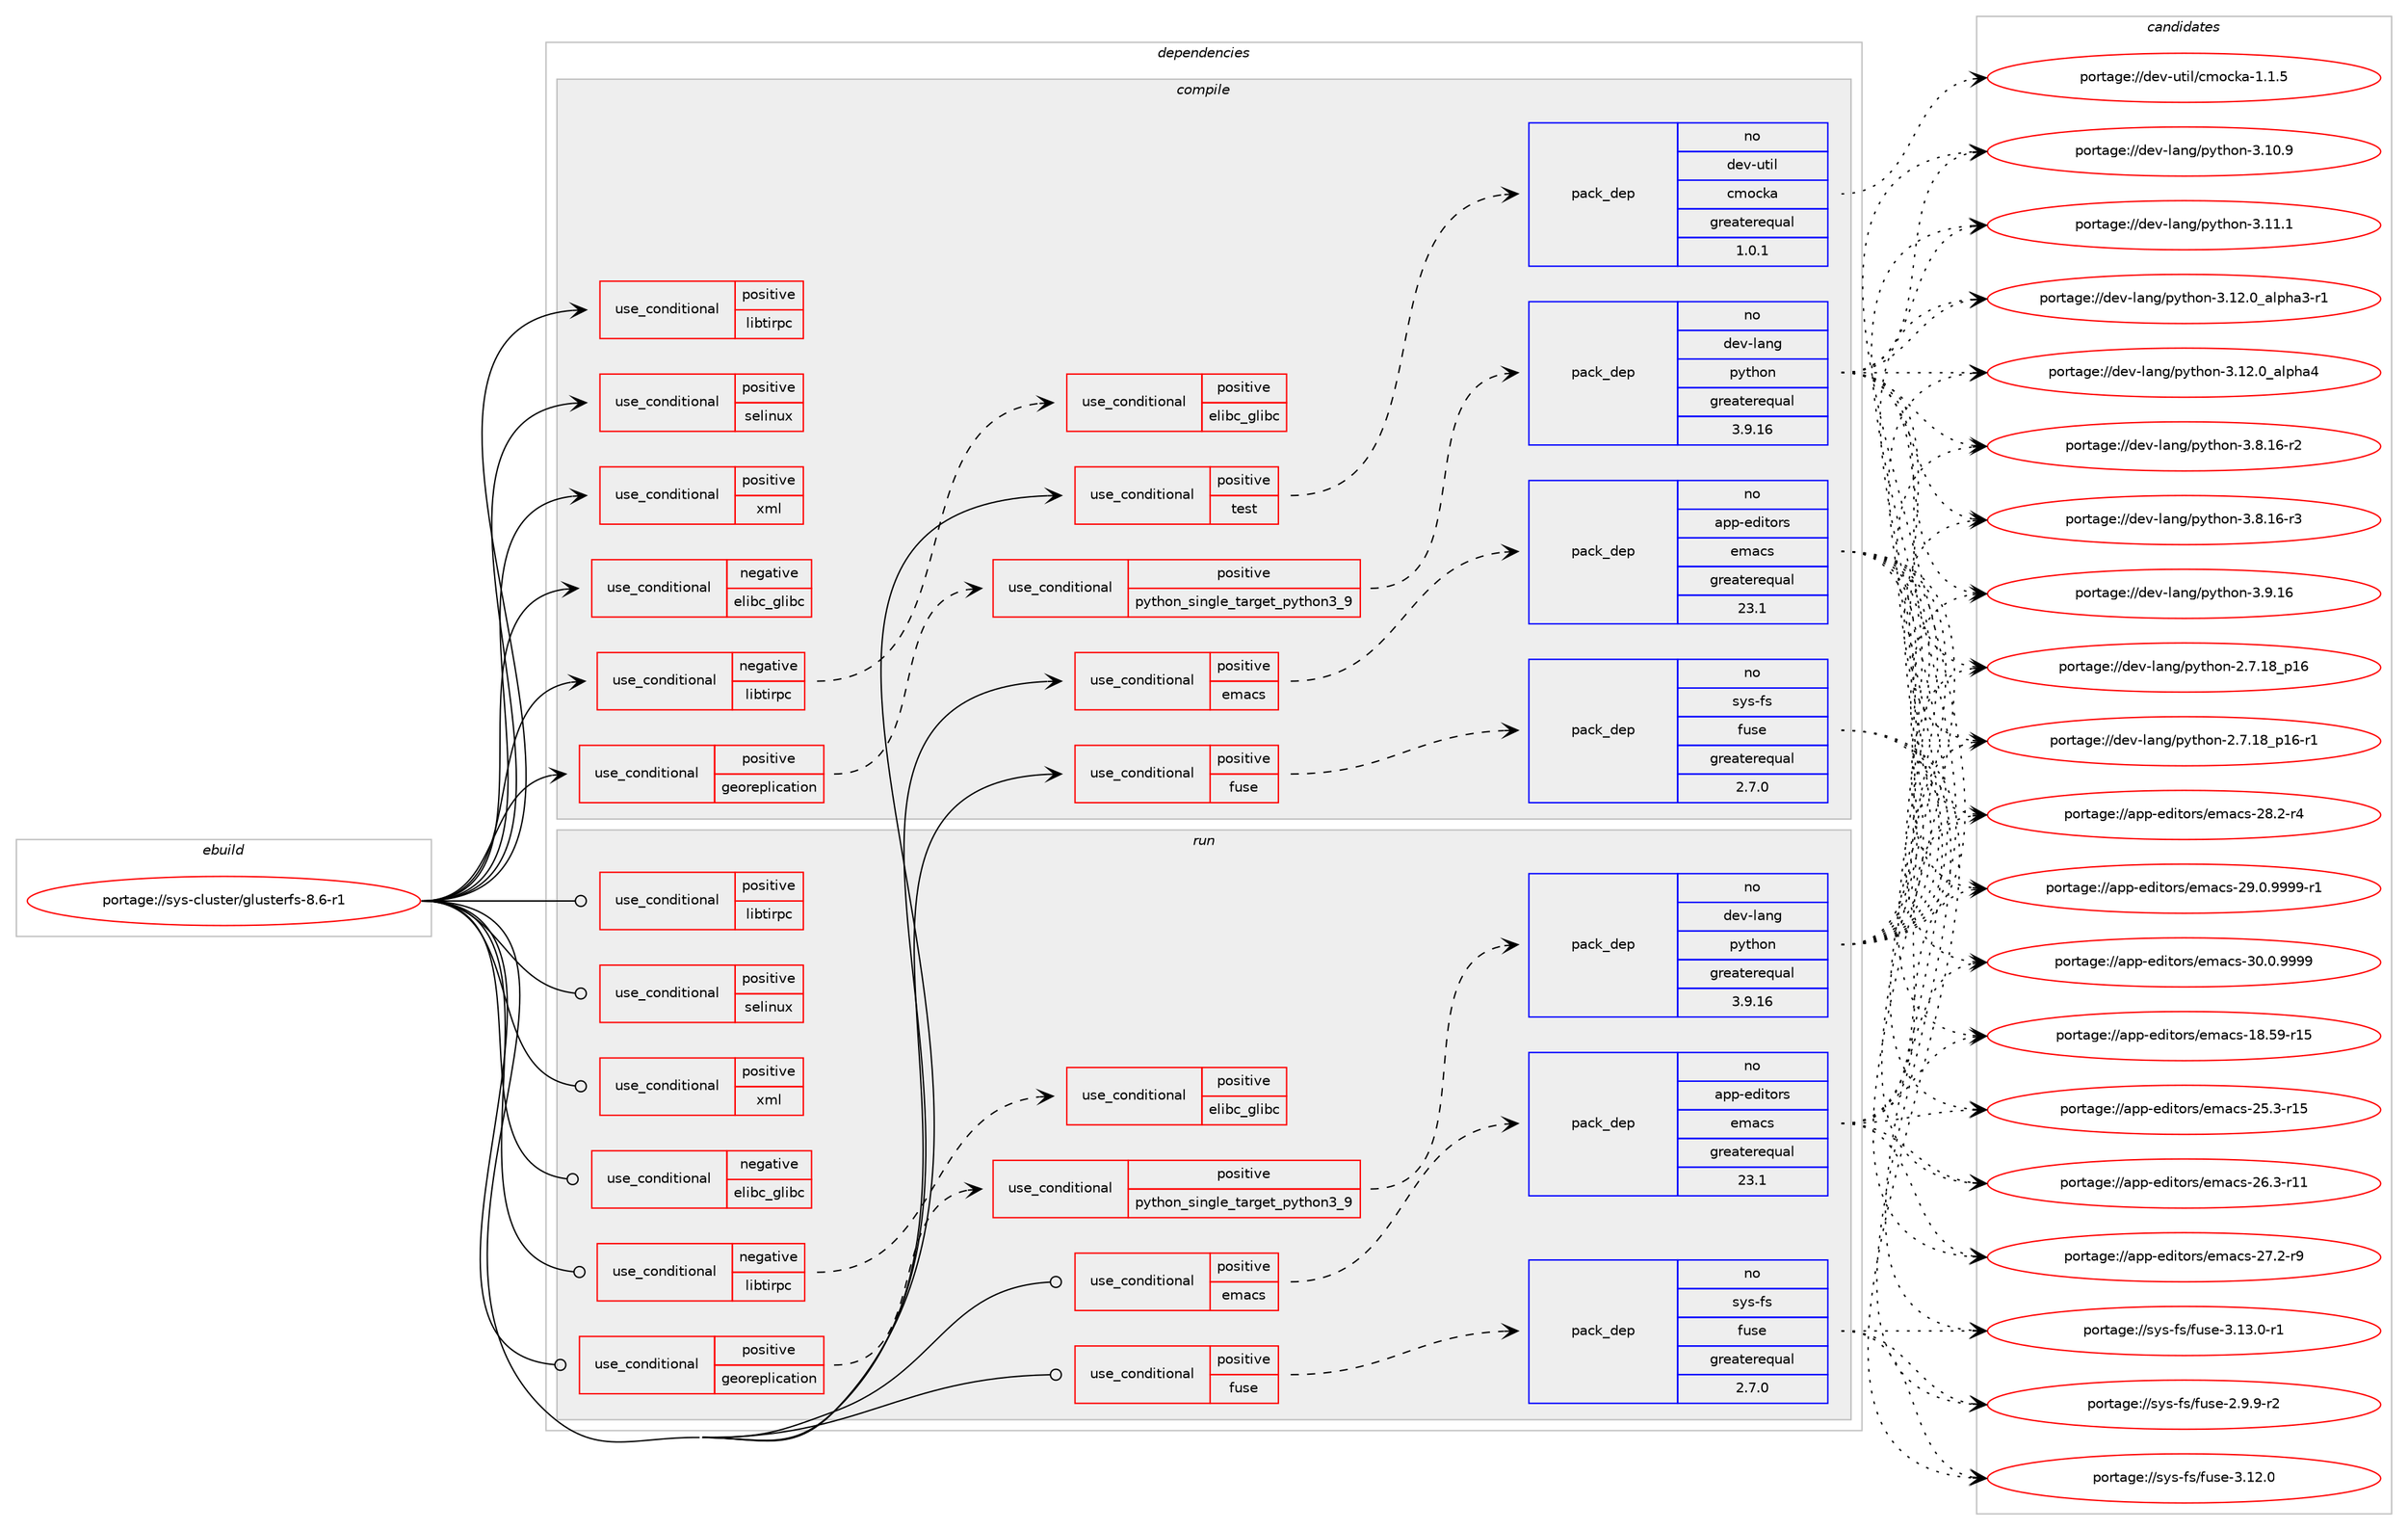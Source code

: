 digraph prolog {

# *************
# Graph options
# *************

newrank=true;
concentrate=true;
compound=true;
graph [rankdir=LR,fontname=Helvetica,fontsize=10,ranksep=1.5];#, ranksep=2.5, nodesep=0.2];
edge  [arrowhead=vee];
node  [fontname=Helvetica,fontsize=10];

# **********
# The ebuild
# **********

subgraph cluster_leftcol {
color=gray;
rank=same;
label=<<i>ebuild</i>>;
id [label="portage://sys-cluster/glusterfs-8.6-r1", color=red, width=4, href="../sys-cluster/glusterfs-8.6-r1.svg"];
}

# ****************
# The dependencies
# ****************

subgraph cluster_midcol {
color=gray;
label=<<i>dependencies</i>>;
subgraph cluster_compile {
fillcolor="#eeeeee";
style=filled;
label=<<i>compile</i>>;
subgraph cond4301 {
dependency6474 [label=<<TABLE BORDER="0" CELLBORDER="1" CELLSPACING="0" CELLPADDING="4"><TR><TD ROWSPAN="3" CELLPADDING="10">use_conditional</TD></TR><TR><TD>negative</TD></TR><TR><TD>elibc_glibc</TD></TR></TABLE>>, shape=none, color=red];
# *** BEGIN UNKNOWN DEPENDENCY TYPE (TODO) ***
# dependency6474 -> package_dependency(portage://sys-cluster/glusterfs-8.6-r1,install,no,sys-libs,argp-standalone,none,[,,],[],[])
# *** END UNKNOWN DEPENDENCY TYPE (TODO) ***

}
id:e -> dependency6474:w [weight=20,style="solid",arrowhead="vee"];
subgraph cond4302 {
dependency6475 [label=<<TABLE BORDER="0" CELLBORDER="1" CELLSPACING="0" CELLPADDING="4"><TR><TD ROWSPAN="3" CELLPADDING="10">use_conditional</TD></TR><TR><TD>negative</TD></TR><TR><TD>libtirpc</TD></TR></TABLE>>, shape=none, color=red];
subgraph cond4303 {
dependency6476 [label=<<TABLE BORDER="0" CELLBORDER="1" CELLSPACING="0" CELLPADDING="4"><TR><TD ROWSPAN="3" CELLPADDING="10">use_conditional</TD></TR><TR><TD>positive</TD></TR><TR><TD>elibc_glibc</TD></TR></TABLE>>, shape=none, color=red];
# *** BEGIN UNKNOWN DEPENDENCY TYPE (TODO) ***
# dependency6476 -> package_dependency(portage://sys-cluster/glusterfs-8.6-r1,install,no,sys-libs,glibc,none,[,,],[],[use(enable(rpc),negative)])
# *** END UNKNOWN DEPENDENCY TYPE (TODO) ***

}
dependency6475:e -> dependency6476:w [weight=20,style="dashed",arrowhead="vee"];
}
id:e -> dependency6475:w [weight=20,style="solid",arrowhead="vee"];
subgraph cond4304 {
dependency6477 [label=<<TABLE BORDER="0" CELLBORDER="1" CELLSPACING="0" CELLPADDING="4"><TR><TD ROWSPAN="3" CELLPADDING="10">use_conditional</TD></TR><TR><TD>positive</TD></TR><TR><TD>emacs</TD></TR></TABLE>>, shape=none, color=red];
subgraph pack2114 {
dependency6478 [label=<<TABLE BORDER="0" CELLBORDER="1" CELLSPACING="0" CELLPADDING="4" WIDTH="220"><TR><TD ROWSPAN="6" CELLPADDING="30">pack_dep</TD></TR><TR><TD WIDTH="110">no</TD></TR><TR><TD>app-editors</TD></TR><TR><TD>emacs</TD></TR><TR><TD>greaterequal</TD></TR><TR><TD>23.1</TD></TR></TABLE>>, shape=none, color=blue];
}
dependency6477:e -> dependency6478:w [weight=20,style="dashed",arrowhead="vee"];
}
id:e -> dependency6477:w [weight=20,style="solid",arrowhead="vee"];
subgraph cond4305 {
dependency6479 [label=<<TABLE BORDER="0" CELLBORDER="1" CELLSPACING="0" CELLPADDING="4"><TR><TD ROWSPAN="3" CELLPADDING="10">use_conditional</TD></TR><TR><TD>positive</TD></TR><TR><TD>fuse</TD></TR></TABLE>>, shape=none, color=red];
subgraph pack2115 {
dependency6480 [label=<<TABLE BORDER="0" CELLBORDER="1" CELLSPACING="0" CELLPADDING="4" WIDTH="220"><TR><TD ROWSPAN="6" CELLPADDING="30">pack_dep</TD></TR><TR><TD WIDTH="110">no</TD></TR><TR><TD>sys-fs</TD></TR><TR><TD>fuse</TD></TR><TR><TD>greaterequal</TD></TR><TR><TD>2.7.0</TD></TR></TABLE>>, shape=none, color=blue];
}
dependency6479:e -> dependency6480:w [weight=20,style="dashed",arrowhead="vee"];
}
id:e -> dependency6479:w [weight=20,style="solid",arrowhead="vee"];
subgraph cond4306 {
dependency6481 [label=<<TABLE BORDER="0" CELLBORDER="1" CELLSPACING="0" CELLPADDING="4"><TR><TD ROWSPAN="3" CELLPADDING="10">use_conditional</TD></TR><TR><TD>positive</TD></TR><TR><TD>georeplication</TD></TR></TABLE>>, shape=none, color=red];
subgraph cond4307 {
dependency6482 [label=<<TABLE BORDER="0" CELLBORDER="1" CELLSPACING="0" CELLPADDING="4"><TR><TD ROWSPAN="3" CELLPADDING="10">use_conditional</TD></TR><TR><TD>positive</TD></TR><TR><TD>python_single_target_python3_9</TD></TR></TABLE>>, shape=none, color=red];
subgraph pack2116 {
dependency6483 [label=<<TABLE BORDER="0" CELLBORDER="1" CELLSPACING="0" CELLPADDING="4" WIDTH="220"><TR><TD ROWSPAN="6" CELLPADDING="30">pack_dep</TD></TR><TR><TD WIDTH="110">no</TD></TR><TR><TD>dev-lang</TD></TR><TR><TD>python</TD></TR><TR><TD>greaterequal</TD></TR><TR><TD>3.9.16</TD></TR></TABLE>>, shape=none, color=blue];
}
dependency6482:e -> dependency6483:w [weight=20,style="dashed",arrowhead="vee"];
}
dependency6481:e -> dependency6482:w [weight=20,style="dashed",arrowhead="vee"];
}
id:e -> dependency6481:w [weight=20,style="solid",arrowhead="vee"];
subgraph cond4308 {
dependency6484 [label=<<TABLE BORDER="0" CELLBORDER="1" CELLSPACING="0" CELLPADDING="4"><TR><TD ROWSPAN="3" CELLPADDING="10">use_conditional</TD></TR><TR><TD>positive</TD></TR><TR><TD>libtirpc</TD></TR></TABLE>>, shape=none, color=red];
# *** BEGIN UNKNOWN DEPENDENCY TYPE (TODO) ***
# dependency6484 -> package_dependency(portage://sys-cluster/glusterfs-8.6-r1,install,no,net-libs,libtirpc,none,[,,],any_same_slot,[])
# *** END UNKNOWN DEPENDENCY TYPE (TODO) ***

}
id:e -> dependency6484:w [weight=20,style="solid",arrowhead="vee"];
subgraph cond4309 {
dependency6485 [label=<<TABLE BORDER="0" CELLBORDER="1" CELLSPACING="0" CELLPADDING="4"><TR><TD ROWSPAN="3" CELLPADDING="10">use_conditional</TD></TR><TR><TD>positive</TD></TR><TR><TD>selinux</TD></TR></TABLE>>, shape=none, color=red];
# *** BEGIN UNKNOWN DEPENDENCY TYPE (TODO) ***
# dependency6485 -> package_dependency(portage://sys-cluster/glusterfs-8.6-r1,install,no,sec-policy,selinux-glusterfs,none,[,,],[],[])
# *** END UNKNOWN DEPENDENCY TYPE (TODO) ***

}
id:e -> dependency6485:w [weight=20,style="solid",arrowhead="vee"];
subgraph cond4310 {
dependency6486 [label=<<TABLE BORDER="0" CELLBORDER="1" CELLSPACING="0" CELLPADDING="4"><TR><TD ROWSPAN="3" CELLPADDING="10">use_conditional</TD></TR><TR><TD>positive</TD></TR><TR><TD>test</TD></TR></TABLE>>, shape=none, color=red];
subgraph pack2117 {
dependency6487 [label=<<TABLE BORDER="0" CELLBORDER="1" CELLSPACING="0" CELLPADDING="4" WIDTH="220"><TR><TD ROWSPAN="6" CELLPADDING="30">pack_dep</TD></TR><TR><TD WIDTH="110">no</TD></TR><TR><TD>dev-util</TD></TR><TR><TD>cmocka</TD></TR><TR><TD>greaterequal</TD></TR><TR><TD>1.0.1</TD></TR></TABLE>>, shape=none, color=blue];
}
dependency6486:e -> dependency6487:w [weight=20,style="dashed",arrowhead="vee"];
# *** BEGIN UNKNOWN DEPENDENCY TYPE (TODO) ***
# dependency6486 -> package_dependency(portage://sys-cluster/glusterfs-8.6-r1,install,no,app-benchmarks,dbench,none,[,,],[],[])
# *** END UNKNOWN DEPENDENCY TYPE (TODO) ***

# *** BEGIN UNKNOWN DEPENDENCY TYPE (TODO) ***
# dependency6486 -> package_dependency(portage://sys-cluster/glusterfs-8.6-r1,install,no,dev-vcs,git,none,[,,],[],[])
# *** END UNKNOWN DEPENDENCY TYPE (TODO) ***

# *** BEGIN UNKNOWN DEPENDENCY TYPE (TODO) ***
# dependency6486 -> package_dependency(portage://sys-cluster/glusterfs-8.6-r1,install,no,net-fs,nfs-utils,none,[,,],[],[])
# *** END UNKNOWN DEPENDENCY TYPE (TODO) ***

# *** BEGIN UNKNOWN DEPENDENCY TYPE (TODO) ***
# dependency6486 -> package_dependency(portage://sys-cluster/glusterfs-8.6-r1,install,no,virtual,perl-Test-Harness,none,[,,],[],[])
# *** END UNKNOWN DEPENDENCY TYPE (TODO) ***

# *** BEGIN UNKNOWN DEPENDENCY TYPE (TODO) ***
# dependency6486 -> package_dependency(portage://sys-cluster/glusterfs-8.6-r1,install,no,dev-libs,yajl,none,[,,],[],[])
# *** END UNKNOWN DEPENDENCY TYPE (TODO) ***

# *** BEGIN UNKNOWN DEPENDENCY TYPE (TODO) ***
# dependency6486 -> package_dependency(portage://sys-cluster/glusterfs-8.6-r1,install,no,sys-fs,xfsprogs,none,[,,],[],[])
# *** END UNKNOWN DEPENDENCY TYPE (TODO) ***

# *** BEGIN UNKNOWN DEPENDENCY TYPE (TODO) ***
# dependency6486 -> package_dependency(portage://sys-cluster/glusterfs-8.6-r1,install,no,sys-apps,attr,none,[,,],[],[])
# *** END UNKNOWN DEPENDENCY TYPE (TODO) ***

}
id:e -> dependency6486:w [weight=20,style="solid",arrowhead="vee"];
subgraph cond4311 {
dependency6488 [label=<<TABLE BORDER="0" CELLBORDER="1" CELLSPACING="0" CELLPADDING="4"><TR><TD ROWSPAN="3" CELLPADDING="10">use_conditional</TD></TR><TR><TD>positive</TD></TR><TR><TD>xml</TD></TR></TABLE>>, shape=none, color=red];
# *** BEGIN UNKNOWN DEPENDENCY TYPE (TODO) ***
# dependency6488 -> package_dependency(portage://sys-cluster/glusterfs-8.6-r1,install,no,dev-libs,libxml2,none,[,,],[],[])
# *** END UNKNOWN DEPENDENCY TYPE (TODO) ***

}
id:e -> dependency6488:w [weight=20,style="solid",arrowhead="vee"];
# *** BEGIN UNKNOWN DEPENDENCY TYPE (TODO) ***
# id -> package_dependency(portage://sys-cluster/glusterfs-8.6-r1,install,no,acct-group,gluster,none,[,,],[],[])
# *** END UNKNOWN DEPENDENCY TYPE (TODO) ***

# *** BEGIN UNKNOWN DEPENDENCY TYPE (TODO) ***
# id -> package_dependency(portage://sys-cluster/glusterfs-8.6-r1,install,no,acct-user,gluster,none,[,,],[],[])
# *** END UNKNOWN DEPENDENCY TYPE (TODO) ***

# *** BEGIN UNKNOWN DEPENDENCY TYPE (TODO) ***
# id -> package_dependency(portage://sys-cluster/glusterfs-8.6-r1,install,no,dev-libs,libaio,none,[,,],[],[])
# *** END UNKNOWN DEPENDENCY TYPE (TODO) ***

# *** BEGIN UNKNOWN DEPENDENCY TYPE (TODO) ***
# id -> package_dependency(portage://sys-cluster/glusterfs-8.6-r1,install,no,dev-libs,openssl,none,[,,],any_same_slot,[use(disable(bindist),negative)])
# *** END UNKNOWN DEPENDENCY TYPE (TODO) ***

# *** BEGIN UNKNOWN DEPENDENCY TYPE (TODO) ***
# id -> package_dependency(portage://sys-cluster/glusterfs-8.6-r1,install,no,dev-libs,userspace-rcu,none,[,,],any_same_slot,[])
# *** END UNKNOWN DEPENDENCY TYPE (TODO) ***

# *** BEGIN UNKNOWN DEPENDENCY TYPE (TODO) ***
# id -> package_dependency(portage://sys-cluster/glusterfs-8.6-r1,install,no,net-libs,rpcsvc-proto,none,[,,],[],[])
# *** END UNKNOWN DEPENDENCY TYPE (TODO) ***

# *** BEGIN UNKNOWN DEPENDENCY TYPE (TODO) ***
# id -> package_dependency(portage://sys-cluster/glusterfs-8.6-r1,install,no,sys-apps,util-linux,none,[,,],[],[])
# *** END UNKNOWN DEPENDENCY TYPE (TODO) ***

# *** BEGIN UNKNOWN DEPENDENCY TYPE (TODO) ***
# id -> package_dependency(portage://sys-cluster/glusterfs-8.6-r1,install,no,sys-devel,bison,none,[,,],[],[])
# *** END UNKNOWN DEPENDENCY TYPE (TODO) ***

# *** BEGIN UNKNOWN DEPENDENCY TYPE (TODO) ***
# id -> package_dependency(portage://sys-cluster/glusterfs-8.6-r1,install,no,sys-devel,flex,none,[,,],[],[])
# *** END UNKNOWN DEPENDENCY TYPE (TODO) ***

# *** BEGIN UNKNOWN DEPENDENCY TYPE (TODO) ***
# id -> package_dependency(portage://sys-cluster/glusterfs-8.6-r1,install,no,sys-libs,readline,none,[,,],any_same_slot,[])
# *** END UNKNOWN DEPENDENCY TYPE (TODO) ***

# *** BEGIN UNKNOWN DEPENDENCY TYPE (TODO) ***
# id -> package_dependency(portage://sys-cluster/glusterfs-8.6-r1,install,no,virtual,acl,none,[,,],[],[])
# *** END UNKNOWN DEPENDENCY TYPE (TODO) ***

}
subgraph cluster_compileandrun {
fillcolor="#eeeeee";
style=filled;
label=<<i>compile and run</i>>;
}
subgraph cluster_run {
fillcolor="#eeeeee";
style=filled;
label=<<i>run</i>>;
subgraph cond4312 {
dependency6489 [label=<<TABLE BORDER="0" CELLBORDER="1" CELLSPACING="0" CELLPADDING="4"><TR><TD ROWSPAN="3" CELLPADDING="10">use_conditional</TD></TR><TR><TD>negative</TD></TR><TR><TD>elibc_glibc</TD></TR></TABLE>>, shape=none, color=red];
# *** BEGIN UNKNOWN DEPENDENCY TYPE (TODO) ***
# dependency6489 -> package_dependency(portage://sys-cluster/glusterfs-8.6-r1,run,no,sys-libs,argp-standalone,none,[,,],[],[])
# *** END UNKNOWN DEPENDENCY TYPE (TODO) ***

}
id:e -> dependency6489:w [weight=20,style="solid",arrowhead="odot"];
subgraph cond4313 {
dependency6490 [label=<<TABLE BORDER="0" CELLBORDER="1" CELLSPACING="0" CELLPADDING="4"><TR><TD ROWSPAN="3" CELLPADDING="10">use_conditional</TD></TR><TR><TD>negative</TD></TR><TR><TD>libtirpc</TD></TR></TABLE>>, shape=none, color=red];
subgraph cond4314 {
dependency6491 [label=<<TABLE BORDER="0" CELLBORDER="1" CELLSPACING="0" CELLPADDING="4"><TR><TD ROWSPAN="3" CELLPADDING="10">use_conditional</TD></TR><TR><TD>positive</TD></TR><TR><TD>elibc_glibc</TD></TR></TABLE>>, shape=none, color=red];
# *** BEGIN UNKNOWN DEPENDENCY TYPE (TODO) ***
# dependency6491 -> package_dependency(portage://sys-cluster/glusterfs-8.6-r1,run,no,sys-libs,glibc,none,[,,],[],[use(enable(rpc),negative)])
# *** END UNKNOWN DEPENDENCY TYPE (TODO) ***

}
dependency6490:e -> dependency6491:w [weight=20,style="dashed",arrowhead="vee"];
}
id:e -> dependency6490:w [weight=20,style="solid",arrowhead="odot"];
subgraph cond4315 {
dependency6492 [label=<<TABLE BORDER="0" CELLBORDER="1" CELLSPACING="0" CELLPADDING="4"><TR><TD ROWSPAN="3" CELLPADDING="10">use_conditional</TD></TR><TR><TD>positive</TD></TR><TR><TD>emacs</TD></TR></TABLE>>, shape=none, color=red];
subgraph pack2118 {
dependency6493 [label=<<TABLE BORDER="0" CELLBORDER="1" CELLSPACING="0" CELLPADDING="4" WIDTH="220"><TR><TD ROWSPAN="6" CELLPADDING="30">pack_dep</TD></TR><TR><TD WIDTH="110">no</TD></TR><TR><TD>app-editors</TD></TR><TR><TD>emacs</TD></TR><TR><TD>greaterequal</TD></TR><TR><TD>23.1</TD></TR></TABLE>>, shape=none, color=blue];
}
dependency6492:e -> dependency6493:w [weight=20,style="dashed",arrowhead="vee"];
}
id:e -> dependency6492:w [weight=20,style="solid",arrowhead="odot"];
subgraph cond4316 {
dependency6494 [label=<<TABLE BORDER="0" CELLBORDER="1" CELLSPACING="0" CELLPADDING="4"><TR><TD ROWSPAN="3" CELLPADDING="10">use_conditional</TD></TR><TR><TD>positive</TD></TR><TR><TD>fuse</TD></TR></TABLE>>, shape=none, color=red];
subgraph pack2119 {
dependency6495 [label=<<TABLE BORDER="0" CELLBORDER="1" CELLSPACING="0" CELLPADDING="4" WIDTH="220"><TR><TD ROWSPAN="6" CELLPADDING="30">pack_dep</TD></TR><TR><TD WIDTH="110">no</TD></TR><TR><TD>sys-fs</TD></TR><TR><TD>fuse</TD></TR><TR><TD>greaterequal</TD></TR><TR><TD>2.7.0</TD></TR></TABLE>>, shape=none, color=blue];
}
dependency6494:e -> dependency6495:w [weight=20,style="dashed",arrowhead="vee"];
}
id:e -> dependency6494:w [weight=20,style="solid",arrowhead="odot"];
subgraph cond4317 {
dependency6496 [label=<<TABLE BORDER="0" CELLBORDER="1" CELLSPACING="0" CELLPADDING="4"><TR><TD ROWSPAN="3" CELLPADDING="10">use_conditional</TD></TR><TR><TD>positive</TD></TR><TR><TD>georeplication</TD></TR></TABLE>>, shape=none, color=red];
subgraph cond4318 {
dependency6497 [label=<<TABLE BORDER="0" CELLBORDER="1" CELLSPACING="0" CELLPADDING="4"><TR><TD ROWSPAN="3" CELLPADDING="10">use_conditional</TD></TR><TR><TD>positive</TD></TR><TR><TD>python_single_target_python3_9</TD></TR></TABLE>>, shape=none, color=red];
subgraph pack2120 {
dependency6498 [label=<<TABLE BORDER="0" CELLBORDER="1" CELLSPACING="0" CELLPADDING="4" WIDTH="220"><TR><TD ROWSPAN="6" CELLPADDING="30">pack_dep</TD></TR><TR><TD WIDTH="110">no</TD></TR><TR><TD>dev-lang</TD></TR><TR><TD>python</TD></TR><TR><TD>greaterequal</TD></TR><TR><TD>3.9.16</TD></TR></TABLE>>, shape=none, color=blue];
}
dependency6497:e -> dependency6498:w [weight=20,style="dashed",arrowhead="vee"];
}
dependency6496:e -> dependency6497:w [weight=20,style="dashed",arrowhead="vee"];
}
id:e -> dependency6496:w [weight=20,style="solid",arrowhead="odot"];
subgraph cond4319 {
dependency6499 [label=<<TABLE BORDER="0" CELLBORDER="1" CELLSPACING="0" CELLPADDING="4"><TR><TD ROWSPAN="3" CELLPADDING="10">use_conditional</TD></TR><TR><TD>positive</TD></TR><TR><TD>libtirpc</TD></TR></TABLE>>, shape=none, color=red];
# *** BEGIN UNKNOWN DEPENDENCY TYPE (TODO) ***
# dependency6499 -> package_dependency(portage://sys-cluster/glusterfs-8.6-r1,run,no,net-libs,libtirpc,none,[,,],any_same_slot,[])
# *** END UNKNOWN DEPENDENCY TYPE (TODO) ***

}
id:e -> dependency6499:w [weight=20,style="solid",arrowhead="odot"];
subgraph cond4320 {
dependency6500 [label=<<TABLE BORDER="0" CELLBORDER="1" CELLSPACING="0" CELLPADDING="4"><TR><TD ROWSPAN="3" CELLPADDING="10">use_conditional</TD></TR><TR><TD>positive</TD></TR><TR><TD>selinux</TD></TR></TABLE>>, shape=none, color=red];
# *** BEGIN UNKNOWN DEPENDENCY TYPE (TODO) ***
# dependency6500 -> package_dependency(portage://sys-cluster/glusterfs-8.6-r1,run,no,sec-policy,selinux-glusterfs,none,[,,],[],[])
# *** END UNKNOWN DEPENDENCY TYPE (TODO) ***

}
id:e -> dependency6500:w [weight=20,style="solid",arrowhead="odot"];
subgraph cond4321 {
dependency6501 [label=<<TABLE BORDER="0" CELLBORDER="1" CELLSPACING="0" CELLPADDING="4"><TR><TD ROWSPAN="3" CELLPADDING="10">use_conditional</TD></TR><TR><TD>positive</TD></TR><TR><TD>xml</TD></TR></TABLE>>, shape=none, color=red];
# *** BEGIN UNKNOWN DEPENDENCY TYPE (TODO) ***
# dependency6501 -> package_dependency(portage://sys-cluster/glusterfs-8.6-r1,run,no,dev-libs,libxml2,none,[,,],[],[])
# *** END UNKNOWN DEPENDENCY TYPE (TODO) ***

}
id:e -> dependency6501:w [weight=20,style="solid",arrowhead="odot"];
# *** BEGIN UNKNOWN DEPENDENCY TYPE (TODO) ***
# id -> package_dependency(portage://sys-cluster/glusterfs-8.6-r1,run,no,acct-group,gluster,none,[,,],[],[])
# *** END UNKNOWN DEPENDENCY TYPE (TODO) ***

# *** BEGIN UNKNOWN DEPENDENCY TYPE (TODO) ***
# id -> package_dependency(portage://sys-cluster/glusterfs-8.6-r1,run,no,acct-user,gluster,none,[,,],[],[])
# *** END UNKNOWN DEPENDENCY TYPE (TODO) ***

# *** BEGIN UNKNOWN DEPENDENCY TYPE (TODO) ***
# id -> package_dependency(portage://sys-cluster/glusterfs-8.6-r1,run,no,dev-libs,libaio,none,[,,],[],[])
# *** END UNKNOWN DEPENDENCY TYPE (TODO) ***

# *** BEGIN UNKNOWN DEPENDENCY TYPE (TODO) ***
# id -> package_dependency(portage://sys-cluster/glusterfs-8.6-r1,run,no,dev-libs,openssl,none,[,,],any_same_slot,[use(disable(bindist),negative)])
# *** END UNKNOWN DEPENDENCY TYPE (TODO) ***

# *** BEGIN UNKNOWN DEPENDENCY TYPE (TODO) ***
# id -> package_dependency(portage://sys-cluster/glusterfs-8.6-r1,run,no,dev-libs,userspace-rcu,none,[,,],any_same_slot,[])
# *** END UNKNOWN DEPENDENCY TYPE (TODO) ***

# *** BEGIN UNKNOWN DEPENDENCY TYPE (TODO) ***
# id -> package_dependency(portage://sys-cluster/glusterfs-8.6-r1,run,no,net-libs,rpcsvc-proto,none,[,,],[],[])
# *** END UNKNOWN DEPENDENCY TYPE (TODO) ***

# *** BEGIN UNKNOWN DEPENDENCY TYPE (TODO) ***
# id -> package_dependency(portage://sys-cluster/glusterfs-8.6-r1,run,no,sys-apps,util-linux,none,[,,],[],[])
# *** END UNKNOWN DEPENDENCY TYPE (TODO) ***

# *** BEGIN UNKNOWN DEPENDENCY TYPE (TODO) ***
# id -> package_dependency(portage://sys-cluster/glusterfs-8.6-r1,run,no,sys-libs,readline,none,[,,],any_same_slot,[])
# *** END UNKNOWN DEPENDENCY TYPE (TODO) ***

# *** BEGIN UNKNOWN DEPENDENCY TYPE (TODO) ***
# id -> package_dependency(portage://sys-cluster/glusterfs-8.6-r1,run,no,virtual,tmpfiles,none,[,,],[],[])
# *** END UNKNOWN DEPENDENCY TYPE (TODO) ***

}
}

# **************
# The candidates
# **************

subgraph cluster_choices {
rank=same;
color=gray;
label=<<i>candidates</i>>;

subgraph choice2114 {
color=black;
nodesep=1;
choice9711211245101100105116111114115471011099799115454956465357451144953 [label="portage://app-editors/emacs-18.59-r15", color=red, width=4,href="../app-editors/emacs-18.59-r15.svg"];
choice97112112451011001051161111141154710110997991154550534651451144953 [label="portage://app-editors/emacs-25.3-r15", color=red, width=4,href="../app-editors/emacs-25.3-r15.svg"];
choice97112112451011001051161111141154710110997991154550544651451144949 [label="portage://app-editors/emacs-26.3-r11", color=red, width=4,href="../app-editors/emacs-26.3-r11.svg"];
choice971121124510110010511611111411547101109979911545505546504511457 [label="portage://app-editors/emacs-27.2-r9", color=red, width=4,href="../app-editors/emacs-27.2-r9.svg"];
choice971121124510110010511611111411547101109979911545505646504511452 [label="portage://app-editors/emacs-28.2-r4", color=red, width=4,href="../app-editors/emacs-28.2-r4.svg"];
choice9711211245101100105116111114115471011099799115455057464846575757574511449 [label="portage://app-editors/emacs-29.0.9999-r1", color=red, width=4,href="../app-editors/emacs-29.0.9999-r1.svg"];
choice971121124510110010511611111411547101109979911545514846484657575757 [label="portage://app-editors/emacs-30.0.9999", color=red, width=4,href="../app-editors/emacs-30.0.9999.svg"];
dependency6478:e -> choice9711211245101100105116111114115471011099799115454956465357451144953:w [style=dotted,weight="100"];
dependency6478:e -> choice97112112451011001051161111141154710110997991154550534651451144953:w [style=dotted,weight="100"];
dependency6478:e -> choice97112112451011001051161111141154710110997991154550544651451144949:w [style=dotted,weight="100"];
dependency6478:e -> choice971121124510110010511611111411547101109979911545505546504511457:w [style=dotted,weight="100"];
dependency6478:e -> choice971121124510110010511611111411547101109979911545505646504511452:w [style=dotted,weight="100"];
dependency6478:e -> choice9711211245101100105116111114115471011099799115455057464846575757574511449:w [style=dotted,weight="100"];
dependency6478:e -> choice971121124510110010511611111411547101109979911545514846484657575757:w [style=dotted,weight="100"];
}
subgraph choice2115 {
color=black;
nodesep=1;
choice11512111545102115471021171151014550465746574511450 [label="portage://sys-fs/fuse-2.9.9-r2", color=red, width=4,href="../sys-fs/fuse-2.9.9-r2.svg"];
choice115121115451021154710211711510145514649504648 [label="portage://sys-fs/fuse-3.12.0", color=red, width=4,href="../sys-fs/fuse-3.12.0.svg"];
choice1151211154510211547102117115101455146495146484511449 [label="portage://sys-fs/fuse-3.13.0-r1", color=red, width=4,href="../sys-fs/fuse-3.13.0-r1.svg"];
dependency6480:e -> choice11512111545102115471021171151014550465746574511450:w [style=dotted,weight="100"];
dependency6480:e -> choice115121115451021154710211711510145514649504648:w [style=dotted,weight="100"];
dependency6480:e -> choice1151211154510211547102117115101455146495146484511449:w [style=dotted,weight="100"];
}
subgraph choice2116 {
color=black;
nodesep=1;
choice10010111845108971101034711212111610411111045504655464956951124954 [label="portage://dev-lang/python-2.7.18_p16", color=red, width=4,href="../dev-lang/python-2.7.18_p16.svg"];
choice100101118451089711010347112121116104111110455046554649569511249544511449 [label="portage://dev-lang/python-2.7.18_p16-r1", color=red, width=4,href="../dev-lang/python-2.7.18_p16-r1.svg"];
choice10010111845108971101034711212111610411111045514649484657 [label="portage://dev-lang/python-3.10.9", color=red, width=4,href="../dev-lang/python-3.10.9.svg"];
choice10010111845108971101034711212111610411111045514649494649 [label="portage://dev-lang/python-3.11.1", color=red, width=4,href="../dev-lang/python-3.11.1.svg"];
choice10010111845108971101034711212111610411111045514649504648959710811210497514511449 [label="portage://dev-lang/python-3.12.0_alpha3-r1", color=red, width=4,href="../dev-lang/python-3.12.0_alpha3-r1.svg"];
choice1001011184510897110103471121211161041111104551464950464895971081121049752 [label="portage://dev-lang/python-3.12.0_alpha4", color=red, width=4,href="../dev-lang/python-3.12.0_alpha4.svg"];
choice100101118451089711010347112121116104111110455146564649544511450 [label="portage://dev-lang/python-3.8.16-r2", color=red, width=4,href="../dev-lang/python-3.8.16-r2.svg"];
choice100101118451089711010347112121116104111110455146564649544511451 [label="portage://dev-lang/python-3.8.16-r3", color=red, width=4,href="../dev-lang/python-3.8.16-r3.svg"];
choice10010111845108971101034711212111610411111045514657464954 [label="portage://dev-lang/python-3.9.16", color=red, width=4,href="../dev-lang/python-3.9.16.svg"];
dependency6483:e -> choice10010111845108971101034711212111610411111045504655464956951124954:w [style=dotted,weight="100"];
dependency6483:e -> choice100101118451089711010347112121116104111110455046554649569511249544511449:w [style=dotted,weight="100"];
dependency6483:e -> choice10010111845108971101034711212111610411111045514649484657:w [style=dotted,weight="100"];
dependency6483:e -> choice10010111845108971101034711212111610411111045514649494649:w [style=dotted,weight="100"];
dependency6483:e -> choice10010111845108971101034711212111610411111045514649504648959710811210497514511449:w [style=dotted,weight="100"];
dependency6483:e -> choice1001011184510897110103471121211161041111104551464950464895971081121049752:w [style=dotted,weight="100"];
dependency6483:e -> choice100101118451089711010347112121116104111110455146564649544511450:w [style=dotted,weight="100"];
dependency6483:e -> choice100101118451089711010347112121116104111110455146564649544511451:w [style=dotted,weight="100"];
dependency6483:e -> choice10010111845108971101034711212111610411111045514657464954:w [style=dotted,weight="100"];
}
subgraph choice2117 {
color=black;
nodesep=1;
choice1001011184511711610510847991091119910797454946494653 [label="portage://dev-util/cmocka-1.1.5", color=red, width=4,href="../dev-util/cmocka-1.1.5.svg"];
dependency6487:e -> choice1001011184511711610510847991091119910797454946494653:w [style=dotted,weight="100"];
}
subgraph choice2118 {
color=black;
nodesep=1;
choice9711211245101100105116111114115471011099799115454956465357451144953 [label="portage://app-editors/emacs-18.59-r15", color=red, width=4,href="../app-editors/emacs-18.59-r15.svg"];
choice97112112451011001051161111141154710110997991154550534651451144953 [label="portage://app-editors/emacs-25.3-r15", color=red, width=4,href="../app-editors/emacs-25.3-r15.svg"];
choice97112112451011001051161111141154710110997991154550544651451144949 [label="portage://app-editors/emacs-26.3-r11", color=red, width=4,href="../app-editors/emacs-26.3-r11.svg"];
choice971121124510110010511611111411547101109979911545505546504511457 [label="portage://app-editors/emacs-27.2-r9", color=red, width=4,href="../app-editors/emacs-27.2-r9.svg"];
choice971121124510110010511611111411547101109979911545505646504511452 [label="portage://app-editors/emacs-28.2-r4", color=red, width=4,href="../app-editors/emacs-28.2-r4.svg"];
choice9711211245101100105116111114115471011099799115455057464846575757574511449 [label="portage://app-editors/emacs-29.0.9999-r1", color=red, width=4,href="../app-editors/emacs-29.0.9999-r1.svg"];
choice971121124510110010511611111411547101109979911545514846484657575757 [label="portage://app-editors/emacs-30.0.9999", color=red, width=4,href="../app-editors/emacs-30.0.9999.svg"];
dependency6493:e -> choice9711211245101100105116111114115471011099799115454956465357451144953:w [style=dotted,weight="100"];
dependency6493:e -> choice97112112451011001051161111141154710110997991154550534651451144953:w [style=dotted,weight="100"];
dependency6493:e -> choice97112112451011001051161111141154710110997991154550544651451144949:w [style=dotted,weight="100"];
dependency6493:e -> choice971121124510110010511611111411547101109979911545505546504511457:w [style=dotted,weight="100"];
dependency6493:e -> choice971121124510110010511611111411547101109979911545505646504511452:w [style=dotted,weight="100"];
dependency6493:e -> choice9711211245101100105116111114115471011099799115455057464846575757574511449:w [style=dotted,weight="100"];
dependency6493:e -> choice971121124510110010511611111411547101109979911545514846484657575757:w [style=dotted,weight="100"];
}
subgraph choice2119 {
color=black;
nodesep=1;
choice11512111545102115471021171151014550465746574511450 [label="portage://sys-fs/fuse-2.9.9-r2", color=red, width=4,href="../sys-fs/fuse-2.9.9-r2.svg"];
choice115121115451021154710211711510145514649504648 [label="portage://sys-fs/fuse-3.12.0", color=red, width=4,href="../sys-fs/fuse-3.12.0.svg"];
choice1151211154510211547102117115101455146495146484511449 [label="portage://sys-fs/fuse-3.13.0-r1", color=red, width=4,href="../sys-fs/fuse-3.13.0-r1.svg"];
dependency6495:e -> choice11512111545102115471021171151014550465746574511450:w [style=dotted,weight="100"];
dependency6495:e -> choice115121115451021154710211711510145514649504648:w [style=dotted,weight="100"];
dependency6495:e -> choice1151211154510211547102117115101455146495146484511449:w [style=dotted,weight="100"];
}
subgraph choice2120 {
color=black;
nodesep=1;
choice10010111845108971101034711212111610411111045504655464956951124954 [label="portage://dev-lang/python-2.7.18_p16", color=red, width=4,href="../dev-lang/python-2.7.18_p16.svg"];
choice100101118451089711010347112121116104111110455046554649569511249544511449 [label="portage://dev-lang/python-2.7.18_p16-r1", color=red, width=4,href="../dev-lang/python-2.7.18_p16-r1.svg"];
choice10010111845108971101034711212111610411111045514649484657 [label="portage://dev-lang/python-3.10.9", color=red, width=4,href="../dev-lang/python-3.10.9.svg"];
choice10010111845108971101034711212111610411111045514649494649 [label="portage://dev-lang/python-3.11.1", color=red, width=4,href="../dev-lang/python-3.11.1.svg"];
choice10010111845108971101034711212111610411111045514649504648959710811210497514511449 [label="portage://dev-lang/python-3.12.0_alpha3-r1", color=red, width=4,href="../dev-lang/python-3.12.0_alpha3-r1.svg"];
choice1001011184510897110103471121211161041111104551464950464895971081121049752 [label="portage://dev-lang/python-3.12.0_alpha4", color=red, width=4,href="../dev-lang/python-3.12.0_alpha4.svg"];
choice100101118451089711010347112121116104111110455146564649544511450 [label="portage://dev-lang/python-3.8.16-r2", color=red, width=4,href="../dev-lang/python-3.8.16-r2.svg"];
choice100101118451089711010347112121116104111110455146564649544511451 [label="portage://dev-lang/python-3.8.16-r3", color=red, width=4,href="../dev-lang/python-3.8.16-r3.svg"];
choice10010111845108971101034711212111610411111045514657464954 [label="portage://dev-lang/python-3.9.16", color=red, width=4,href="../dev-lang/python-3.9.16.svg"];
dependency6498:e -> choice10010111845108971101034711212111610411111045504655464956951124954:w [style=dotted,weight="100"];
dependency6498:e -> choice100101118451089711010347112121116104111110455046554649569511249544511449:w [style=dotted,weight="100"];
dependency6498:e -> choice10010111845108971101034711212111610411111045514649484657:w [style=dotted,weight="100"];
dependency6498:e -> choice10010111845108971101034711212111610411111045514649494649:w [style=dotted,weight="100"];
dependency6498:e -> choice10010111845108971101034711212111610411111045514649504648959710811210497514511449:w [style=dotted,weight="100"];
dependency6498:e -> choice1001011184510897110103471121211161041111104551464950464895971081121049752:w [style=dotted,weight="100"];
dependency6498:e -> choice100101118451089711010347112121116104111110455146564649544511450:w [style=dotted,weight="100"];
dependency6498:e -> choice100101118451089711010347112121116104111110455146564649544511451:w [style=dotted,weight="100"];
dependency6498:e -> choice10010111845108971101034711212111610411111045514657464954:w [style=dotted,weight="100"];
}
}

}
